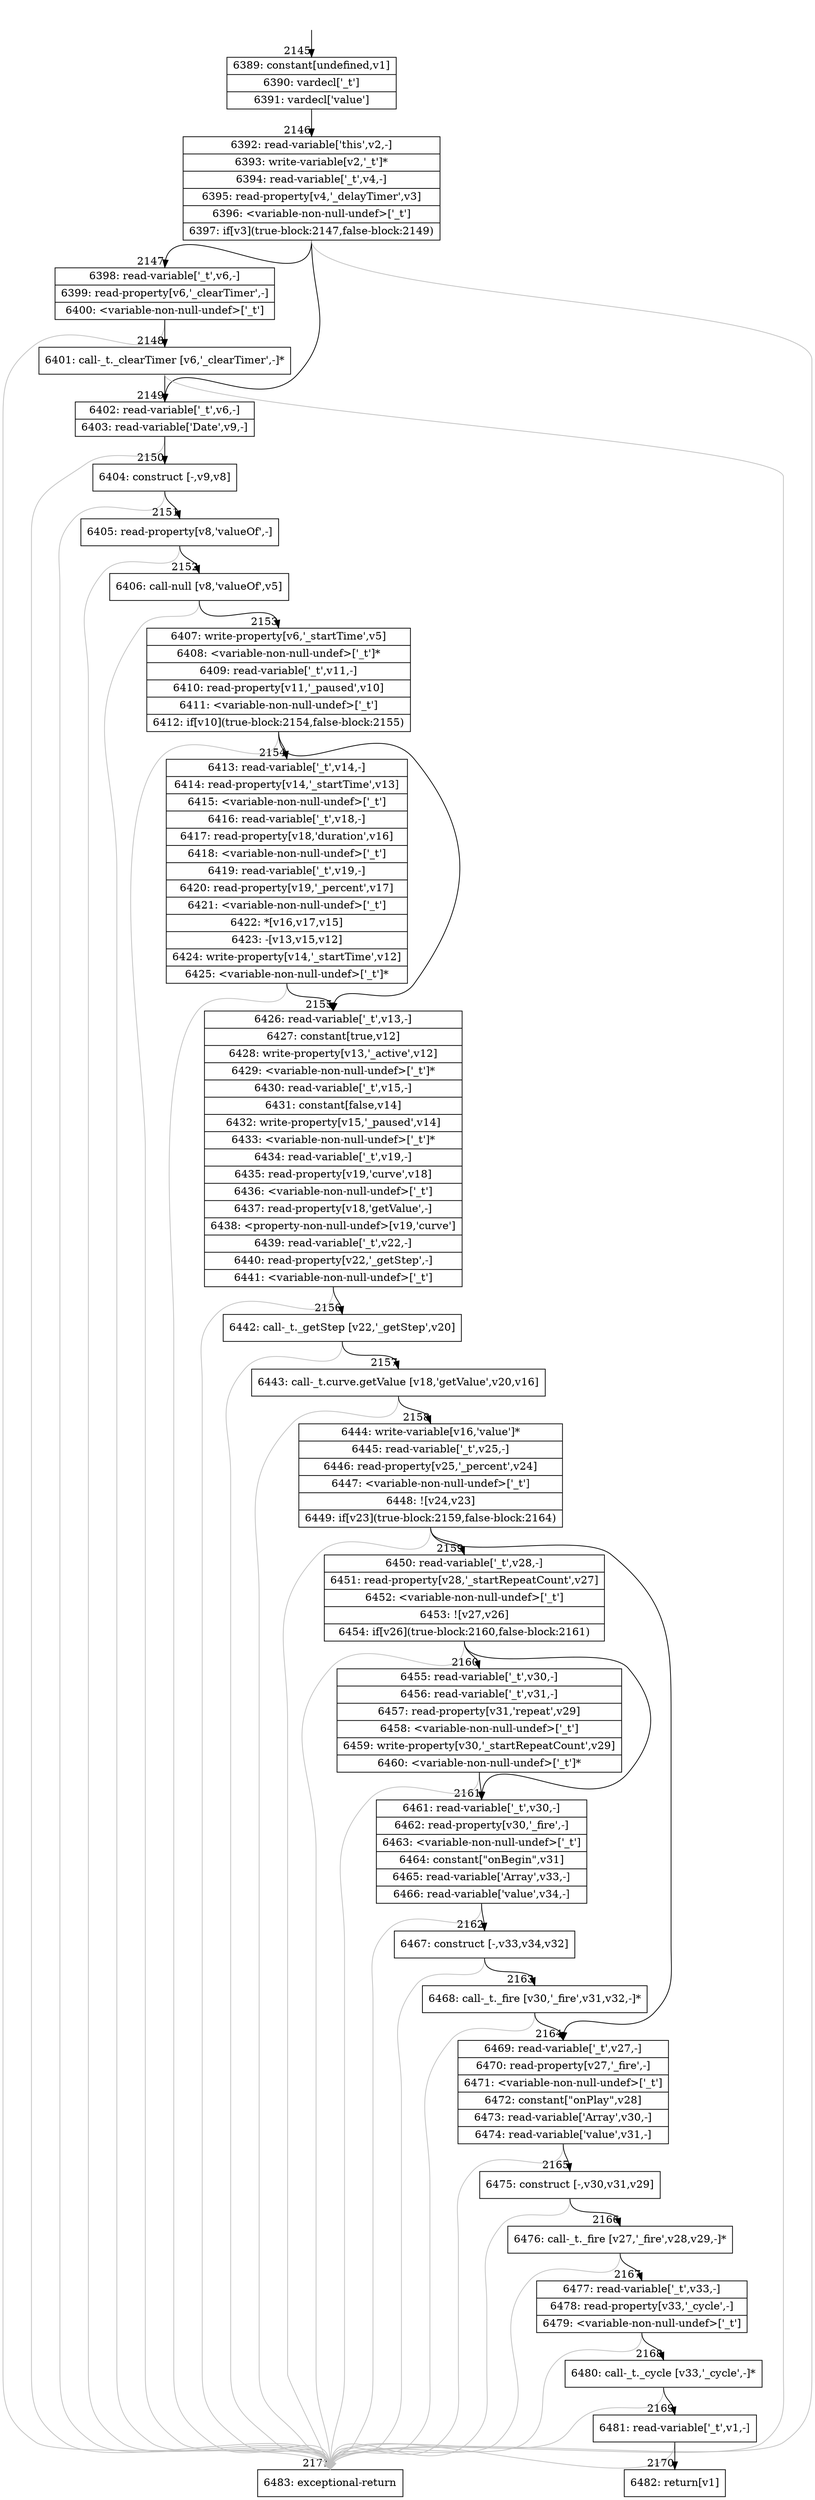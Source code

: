 digraph {
rankdir="TD"
BB_entry123[shape=none,label=""];
BB_entry123 -> BB2145 [tailport=s, headport=n, headlabel="    2145"]
BB2145 [shape=record label="{6389: constant[undefined,v1]|6390: vardecl['_t']|6391: vardecl['value']}" ] 
BB2145 -> BB2146 [tailport=s, headport=n, headlabel="      2146"]
BB2146 [shape=record label="{6392: read-variable['this',v2,-]|6393: write-variable[v2,'_t']*|6394: read-variable['_t',v4,-]|6395: read-property[v4,'_delayTimer',v3]|6396: \<variable-non-null-undef\>['_t']|6397: if[v3](true-block:2147,false-block:2149)}" ] 
BB2146 -> BB2147 [tailport=s, headport=n, headlabel="      2147"]
BB2146 -> BB2149 [tailport=s, headport=n, headlabel="      2149"]
BB2146 -> BB2171 [tailport=s, headport=n, color=gray, headlabel="      2171"]
BB2147 [shape=record label="{6398: read-variable['_t',v6,-]|6399: read-property[v6,'_clearTimer',-]|6400: \<variable-non-null-undef\>['_t']}" ] 
BB2147 -> BB2148 [tailport=s, headport=n, headlabel="      2148"]
BB2147 -> BB2171 [tailport=s, headport=n, color=gray]
BB2148 [shape=record label="{6401: call-_t._clearTimer [v6,'_clearTimer',-]*}" ] 
BB2148 -> BB2149 [tailport=s, headport=n]
BB2148 -> BB2171 [tailport=s, headport=n, color=gray]
BB2149 [shape=record label="{6402: read-variable['_t',v6,-]|6403: read-variable['Date',v9,-]}" ] 
BB2149 -> BB2150 [tailport=s, headport=n, headlabel="      2150"]
BB2149 -> BB2171 [tailport=s, headport=n, color=gray]
BB2150 [shape=record label="{6404: construct [-,v9,v8]}" ] 
BB2150 -> BB2151 [tailport=s, headport=n, headlabel="      2151"]
BB2150 -> BB2171 [tailport=s, headport=n, color=gray]
BB2151 [shape=record label="{6405: read-property[v8,'valueOf',-]}" ] 
BB2151 -> BB2152 [tailport=s, headport=n, headlabel="      2152"]
BB2151 -> BB2171 [tailport=s, headport=n, color=gray]
BB2152 [shape=record label="{6406: call-null [v8,'valueOf',v5]}" ] 
BB2152 -> BB2153 [tailport=s, headport=n, headlabel="      2153"]
BB2152 -> BB2171 [tailport=s, headport=n, color=gray]
BB2153 [shape=record label="{6407: write-property[v6,'_startTime',v5]|6408: \<variable-non-null-undef\>['_t']*|6409: read-variable['_t',v11,-]|6410: read-property[v11,'_paused',v10]|6411: \<variable-non-null-undef\>['_t']|6412: if[v10](true-block:2154,false-block:2155)}" ] 
BB2153 -> BB2154 [tailport=s, headport=n, headlabel="      2154"]
BB2153 -> BB2155 [tailport=s, headport=n, headlabel="      2155"]
BB2153 -> BB2171 [tailport=s, headport=n, color=gray]
BB2154 [shape=record label="{6413: read-variable['_t',v14,-]|6414: read-property[v14,'_startTime',v13]|6415: \<variable-non-null-undef\>['_t']|6416: read-variable['_t',v18,-]|6417: read-property[v18,'duration',v16]|6418: \<variable-non-null-undef\>['_t']|6419: read-variable['_t',v19,-]|6420: read-property[v19,'_percent',v17]|6421: \<variable-non-null-undef\>['_t']|6422: *[v16,v17,v15]|6423: -[v13,v15,v12]|6424: write-property[v14,'_startTime',v12]|6425: \<variable-non-null-undef\>['_t']*}" ] 
BB2154 -> BB2155 [tailport=s, headport=n]
BB2154 -> BB2171 [tailport=s, headport=n, color=gray]
BB2155 [shape=record label="{6426: read-variable['_t',v13,-]|6427: constant[true,v12]|6428: write-property[v13,'_active',v12]|6429: \<variable-non-null-undef\>['_t']*|6430: read-variable['_t',v15,-]|6431: constant[false,v14]|6432: write-property[v15,'_paused',v14]|6433: \<variable-non-null-undef\>['_t']*|6434: read-variable['_t',v19,-]|6435: read-property[v19,'curve',v18]|6436: \<variable-non-null-undef\>['_t']|6437: read-property[v18,'getValue',-]|6438: \<property-non-null-undef\>[v19,'curve']|6439: read-variable['_t',v22,-]|6440: read-property[v22,'_getStep',-]|6441: \<variable-non-null-undef\>['_t']}" ] 
BB2155 -> BB2156 [tailport=s, headport=n, headlabel="      2156"]
BB2155 -> BB2171 [tailport=s, headport=n, color=gray]
BB2156 [shape=record label="{6442: call-_t._getStep [v22,'_getStep',v20]}" ] 
BB2156 -> BB2157 [tailport=s, headport=n, headlabel="      2157"]
BB2156 -> BB2171 [tailport=s, headport=n, color=gray]
BB2157 [shape=record label="{6443: call-_t.curve.getValue [v18,'getValue',v20,v16]}" ] 
BB2157 -> BB2158 [tailport=s, headport=n, headlabel="      2158"]
BB2157 -> BB2171 [tailport=s, headport=n, color=gray]
BB2158 [shape=record label="{6444: write-variable[v16,'value']*|6445: read-variable['_t',v25,-]|6446: read-property[v25,'_percent',v24]|6447: \<variable-non-null-undef\>['_t']|6448: ![v24,v23]|6449: if[v23](true-block:2159,false-block:2164)}" ] 
BB2158 -> BB2159 [tailport=s, headport=n, headlabel="      2159"]
BB2158 -> BB2164 [tailport=s, headport=n, headlabel="      2164"]
BB2158 -> BB2171 [tailport=s, headport=n, color=gray]
BB2159 [shape=record label="{6450: read-variable['_t',v28,-]|6451: read-property[v28,'_startRepeatCount',v27]|6452: \<variable-non-null-undef\>['_t']|6453: ![v27,v26]|6454: if[v26](true-block:2160,false-block:2161)}" ] 
BB2159 -> BB2160 [tailport=s, headport=n, headlabel="      2160"]
BB2159 -> BB2161 [tailport=s, headport=n, headlabel="      2161"]
BB2159 -> BB2171 [tailport=s, headport=n, color=gray]
BB2160 [shape=record label="{6455: read-variable['_t',v30,-]|6456: read-variable['_t',v31,-]|6457: read-property[v31,'repeat',v29]|6458: \<variable-non-null-undef\>['_t']|6459: write-property[v30,'_startRepeatCount',v29]|6460: \<variable-non-null-undef\>['_t']*}" ] 
BB2160 -> BB2161 [tailport=s, headport=n]
BB2160 -> BB2171 [tailport=s, headport=n, color=gray]
BB2161 [shape=record label="{6461: read-variable['_t',v30,-]|6462: read-property[v30,'_fire',-]|6463: \<variable-non-null-undef\>['_t']|6464: constant[\"onBegin\",v31]|6465: read-variable['Array',v33,-]|6466: read-variable['value',v34,-]}" ] 
BB2161 -> BB2162 [tailport=s, headport=n, headlabel="      2162"]
BB2161 -> BB2171 [tailport=s, headport=n, color=gray]
BB2162 [shape=record label="{6467: construct [-,v33,v34,v32]}" ] 
BB2162 -> BB2163 [tailport=s, headport=n, headlabel="      2163"]
BB2162 -> BB2171 [tailport=s, headport=n, color=gray]
BB2163 [shape=record label="{6468: call-_t._fire [v30,'_fire',v31,v32,-]*}" ] 
BB2163 -> BB2164 [tailport=s, headport=n]
BB2163 -> BB2171 [tailport=s, headport=n, color=gray]
BB2164 [shape=record label="{6469: read-variable['_t',v27,-]|6470: read-property[v27,'_fire',-]|6471: \<variable-non-null-undef\>['_t']|6472: constant[\"onPlay\",v28]|6473: read-variable['Array',v30,-]|6474: read-variable['value',v31,-]}" ] 
BB2164 -> BB2165 [tailport=s, headport=n, headlabel="      2165"]
BB2164 -> BB2171 [tailport=s, headport=n, color=gray]
BB2165 [shape=record label="{6475: construct [-,v30,v31,v29]}" ] 
BB2165 -> BB2166 [tailport=s, headport=n, headlabel="      2166"]
BB2165 -> BB2171 [tailport=s, headport=n, color=gray]
BB2166 [shape=record label="{6476: call-_t._fire [v27,'_fire',v28,v29,-]*}" ] 
BB2166 -> BB2167 [tailport=s, headport=n, headlabel="      2167"]
BB2166 -> BB2171 [tailport=s, headport=n, color=gray]
BB2167 [shape=record label="{6477: read-variable['_t',v33,-]|6478: read-property[v33,'_cycle',-]|6479: \<variable-non-null-undef\>['_t']}" ] 
BB2167 -> BB2168 [tailport=s, headport=n, headlabel="      2168"]
BB2167 -> BB2171 [tailport=s, headport=n, color=gray]
BB2168 [shape=record label="{6480: call-_t._cycle [v33,'_cycle',-]*}" ] 
BB2168 -> BB2169 [tailport=s, headport=n, headlabel="      2169"]
BB2168 -> BB2171 [tailport=s, headport=n, color=gray]
BB2169 [shape=record label="{6481: read-variable['_t',v1,-]}" ] 
BB2169 -> BB2170 [tailport=s, headport=n, headlabel="      2170"]
BB2169 -> BB2171 [tailport=s, headport=n, color=gray]
BB2170 [shape=record label="{6482: return[v1]}" ] 
BB2171 [shape=record label="{6483: exceptional-return}" ] 
//#$~ 2250
}
